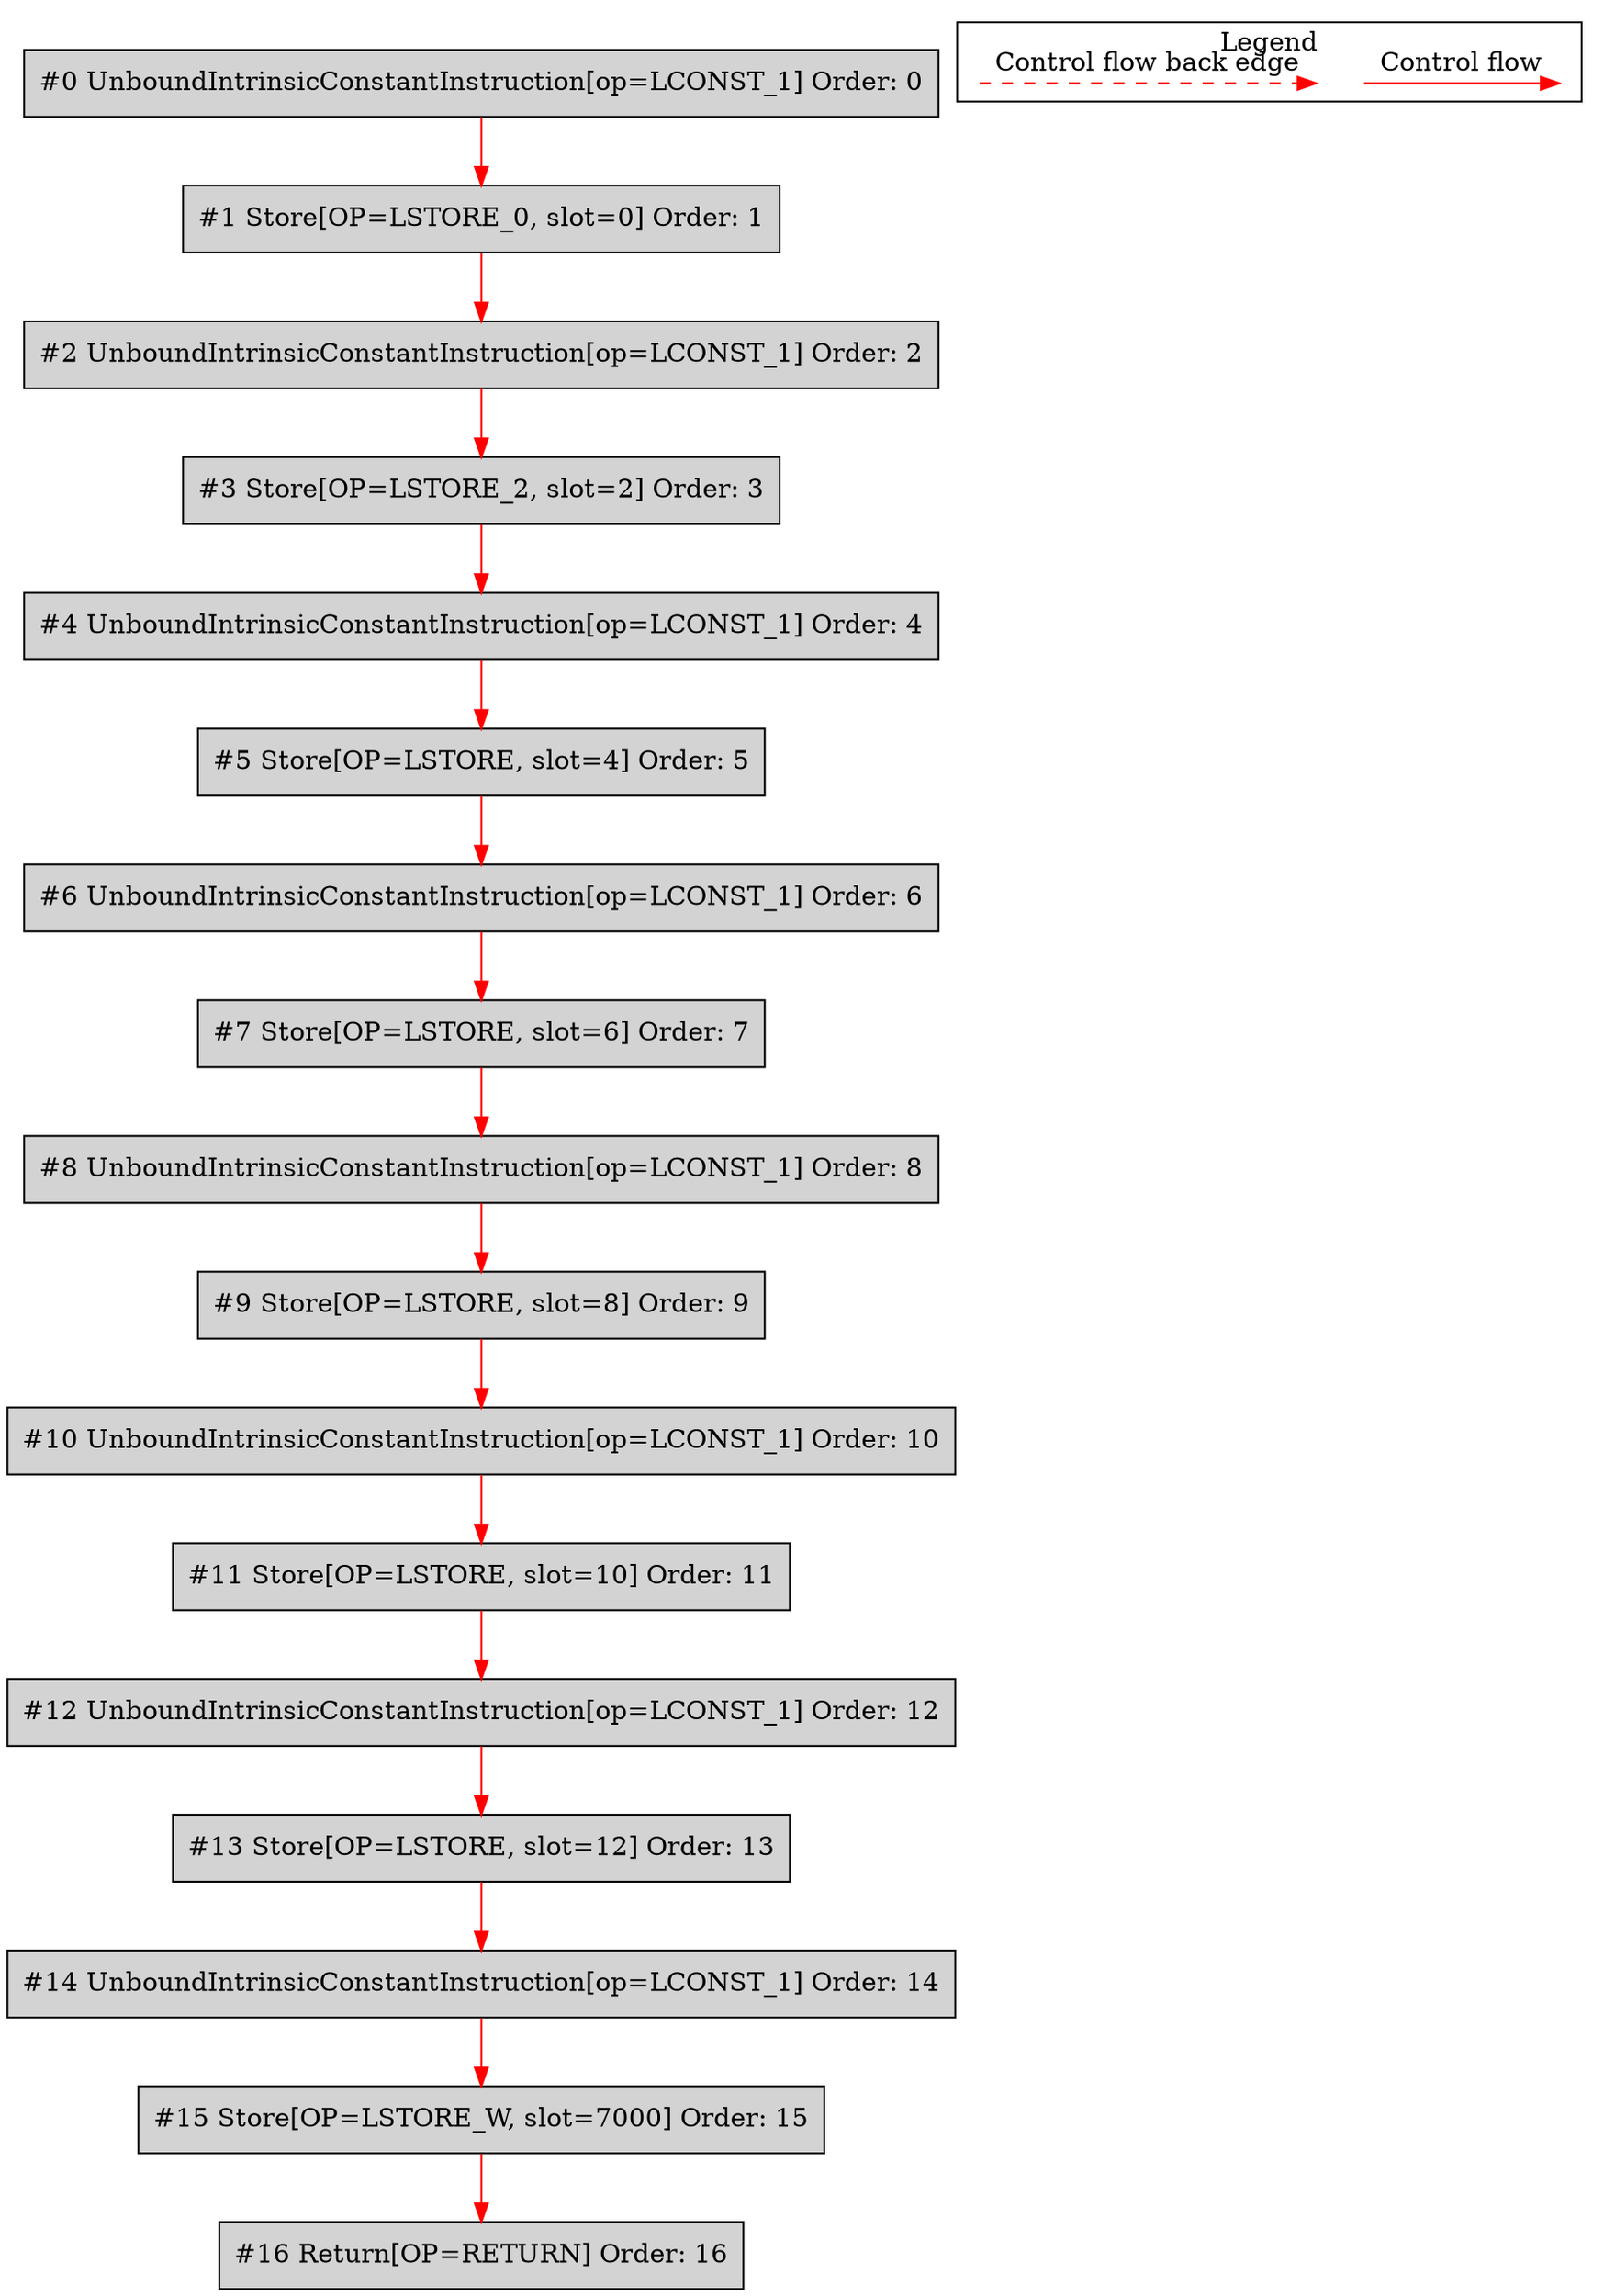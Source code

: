 digraph {
 node0[label="#0 UnboundIntrinsicConstantInstruction[op=LCONST_1] Order: 0", shape=box, fillcolor=lightgrey, style=filled];
 node1[label="#1 Store[OP=LSTORE_0, slot=0] Order: 1", shape=box, fillcolor=lightgrey, style=filled];
 node2[label="#2 UnboundIntrinsicConstantInstruction[op=LCONST_1] Order: 2", shape=box, fillcolor=lightgrey, style=filled];
 node3[label="#3 Store[OP=LSTORE_2, slot=2] Order: 3", shape=box, fillcolor=lightgrey, style=filled];
 node4[label="#4 UnboundIntrinsicConstantInstruction[op=LCONST_1] Order: 4", shape=box, fillcolor=lightgrey, style=filled];
 node5[label="#5 Store[OP=LSTORE, slot=4] Order: 5", shape=box, fillcolor=lightgrey, style=filled];
 node6[label="#6 UnboundIntrinsicConstantInstruction[op=LCONST_1] Order: 6", shape=box, fillcolor=lightgrey, style=filled];
 node7[label="#7 Store[OP=LSTORE, slot=6] Order: 7", shape=box, fillcolor=lightgrey, style=filled];
 node8[label="#8 UnboundIntrinsicConstantInstruction[op=LCONST_1] Order: 8", shape=box, fillcolor=lightgrey, style=filled];
 node9[label="#9 Store[OP=LSTORE, slot=8] Order: 9", shape=box, fillcolor=lightgrey, style=filled];
 node10[label="#10 UnboundIntrinsicConstantInstruction[op=LCONST_1] Order: 10", shape=box, fillcolor=lightgrey, style=filled];
 node11[label="#11 Store[OP=LSTORE, slot=10] Order: 11", shape=box, fillcolor=lightgrey, style=filled];
 node12[label="#12 UnboundIntrinsicConstantInstruction[op=LCONST_1] Order: 12", shape=box, fillcolor=lightgrey, style=filled];
 node13[label="#13 Store[OP=LSTORE, slot=12] Order: 13", shape=box, fillcolor=lightgrey, style=filled];
 node14[label="#14 UnboundIntrinsicConstantInstruction[op=LCONST_1] Order: 14", shape=box, fillcolor=lightgrey, style=filled];
 node15[label="#15 Store[OP=LSTORE_W, slot=7000] Order: 15", shape=box, fillcolor=lightgrey, style=filled];
 node16[label="#16 Return[OP=RETURN] Order: 16", shape=box, fillcolor=lightgrey, style=filled];
 node0 -> node1[color=red];
 node1 -> node2[color=red];
 node2 -> node3[color=red];
 node3 -> node4[color=red];
 node4 -> node5[color=red];
 node5 -> node6[color=red];
 node6 -> node7[color=red];
 node7 -> node8[color=red];
 node8 -> node9[color=red];
 node9 -> node10[color=red];
 node10 -> node11[color=red];
 node11 -> node12[color=red];
 node12 -> node13[color=red];
 node13 -> node14[color=red];
 node14 -> node15[color=red];
 node15 -> node16[color=red];
 subgraph cluster_000 {
  label = "Legend";
  node [shape=point]
  {
   rank=same;
   c0 [style = invis];
   c1 [style = invis];
   c2 [style = invis];
   c3 [style = invis];
  }
  c0 -> c1 [label="Control flow", style=solid, color=red]
  c2 -> c3 [label="Control flow back edge", style=dashed, color=red]
 }

}
